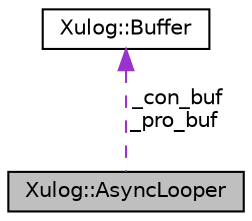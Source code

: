 digraph "Xulog::AsyncLooper"
{
 // LATEX_PDF_SIZE
  edge [fontname="Helvetica",fontsize="10",labelfontname="Helvetica",labelfontsize="10"];
  node [fontname="Helvetica",fontsize="10",shape=record];
  Node1 [label="Xulog::AsyncLooper",height=0.2,width=0.4,color="black", fillcolor="grey75", style="filled", fontcolor="black",tooltip="异步工作器类"];
  Node2 -> Node1 [dir="back",color="darkorchid3",fontsize="10",style="dashed",label=" _con_buf\n_pro_buf" ,fontname="Helvetica"];
  Node2 [label="Xulog::Buffer",height=0.2,width=0.4,color="black", fillcolor="white", style="filled",URL="$class_xulog_1_1_buffer.html",tooltip="异步日志缓冲区类"];
}
